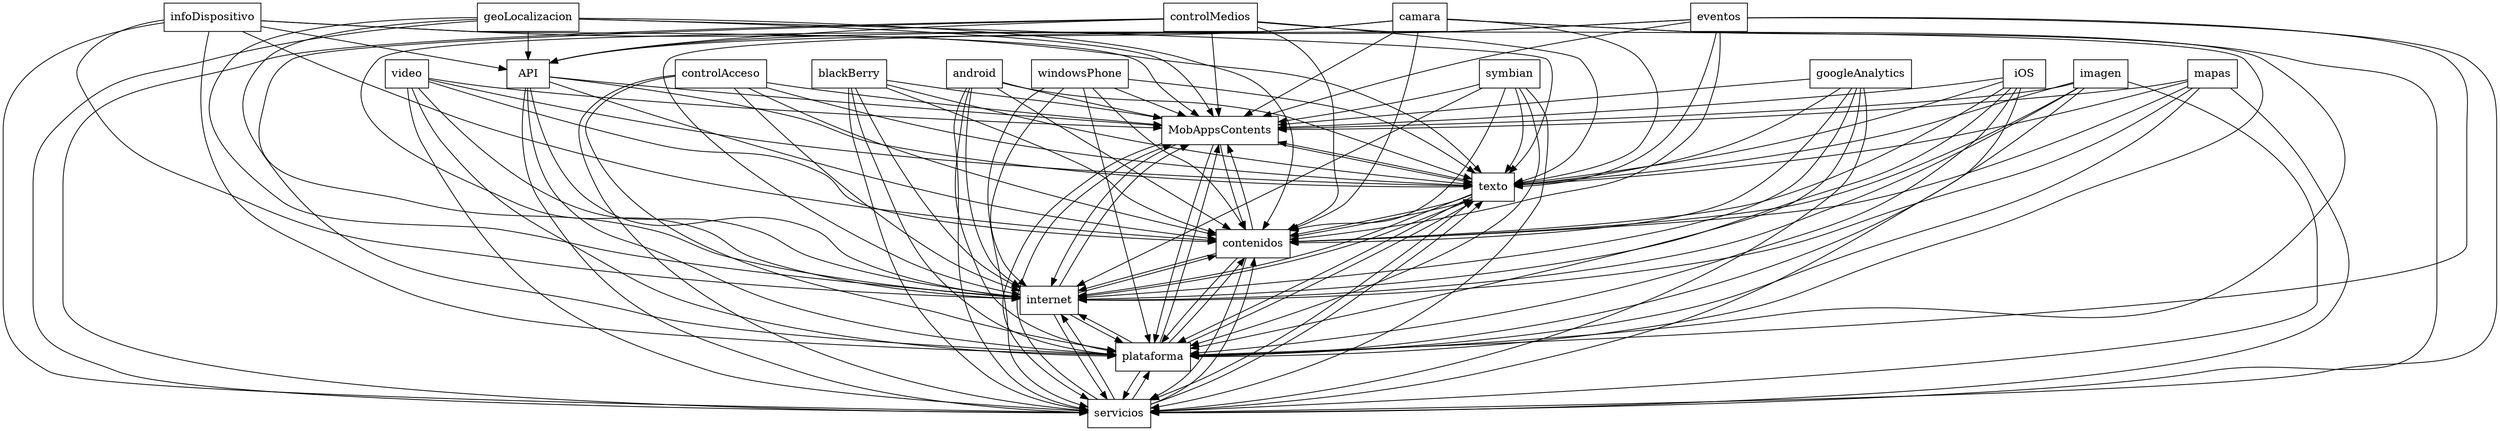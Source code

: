 digraph{
graph [rankdir=TB];
node [shape=box];
edge [arrowhead=normal];
0[label="symbian",]
1[label="MobAppsContents",]
2[label="mapas",]
3[label="googleAnalytics",]
4[label="android",]
5[label="texto",]
6[label="infoDispositivo",]
7[label="controlMedios",]
8[label="windowsPhone",]
9[label="controlAcceso",]
10[label="eventos",]
11[label="servicios",]
12[label="geoLocalizacion",]
13[label="API",]
14[label="imagen",]
15[label="plataforma",]
16[label="camara",]
17[label="iOS",]
18[label="internet",]
19[label="blackBerry",]
20[label="video",]
21[label="contenidos",]
0->1[label="",]
0->5[label="",]
0->11[label="",]
0->15[label="",]
0->18[label="",]
0->21[label="",]
1->5[label="",]
1->11[label="",]
1->15[label="",]
1->18[label="",]
1->21[label="",]
2->1[label="",]
2->5[label="",]
2->11[label="",]
2->15[label="",]
2->18[label="",]
2->21[label="",]
3->1[label="",]
3->5[label="",]
3->11[label="",]
3->15[label="",]
3->18[label="",]
3->21[label="",]
4->1[label="",]
4->5[label="",]
4->11[label="",]
4->15[label="",]
4->18[label="",]
4->21[label="",]
5->1[label="",]
5->11[label="",]
5->15[label="",]
5->18[label="",]
5->21[label="",]
6->1[label="",]
6->5[label="",]
6->11[label="",]
6->13[label="",]
6->15[label="",]
6->18[label="",]
6->21[label="",]
7->1[label="",]
7->5[label="",]
7->11[label="",]
7->13[label="",]
7->15[label="",]
7->18[label="",]
7->21[label="",]
8->1[label="",]
8->5[label="",]
8->11[label="",]
8->15[label="",]
8->18[label="",]
8->21[label="",]
9->1[label="",]
9->5[label="",]
9->11[label="",]
9->15[label="",]
9->18[label="",]
9->21[label="",]
10->1[label="",]
10->5[label="",]
10->11[label="",]
10->13[label="",]
10->15[label="",]
10->18[label="",]
10->21[label="",]
11->1[label="",]
11->5[label="",]
11->15[label="",]
11->18[label="",]
11->21[label="",]
12->1[label="",]
12->5[label="",]
12->11[label="",]
12->13[label="",]
12->15[label="",]
12->18[label="",]
12->21[label="",]
13->1[label="",]
13->5[label="",]
13->11[label="",]
13->15[label="",]
13->18[label="",]
13->21[label="",]
14->1[label="",]
14->5[label="",]
14->11[label="",]
14->15[label="",]
14->18[label="",]
14->21[label="",]
15->1[label="",]
15->5[label="",]
15->11[label="",]
15->18[label="",]
15->21[label="",]
16->1[label="",]
16->5[label="",]
16->11[label="",]
16->13[label="",]
16->15[label="",]
16->18[label="",]
16->21[label="",]
17->1[label="",]
17->5[label="",]
17->11[label="",]
17->15[label="",]
17->18[label="",]
17->21[label="",]
18->1[label="",]
18->5[label="",]
18->11[label="",]
18->15[label="",]
18->21[label="",]
19->1[label="",]
19->5[label="",]
19->11[label="",]
19->15[label="",]
19->18[label="",]
19->21[label="",]
20->1[label="",]
20->5[label="",]
20->11[label="",]
20->15[label="",]
20->18[label="",]
20->21[label="",]
21->1[label="",]
21->5[label="",]
21->11[label="",]
21->15[label="",]
21->18[label="",]
}
